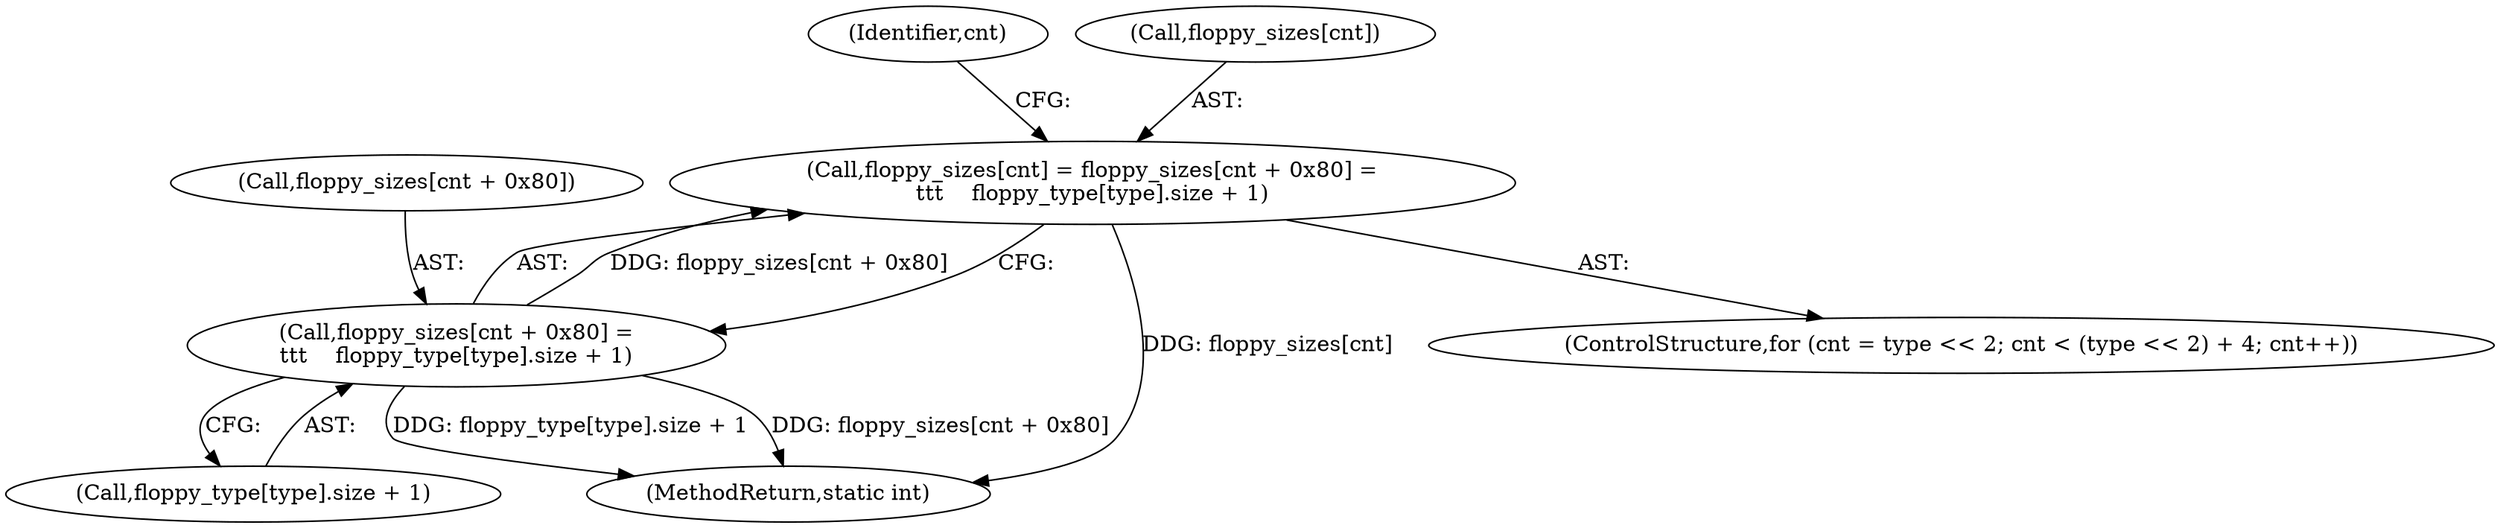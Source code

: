 digraph "0_linux_f3554aeb991214cbfafd17d55e2bfddb50282e32@array" {
"1000222" [label="(Call,floppy_sizes[cnt] = floppy_sizes[cnt + 0x80] =\n\t\t\t    floppy_type[type].size + 1)"];
"1000226" [label="(Call,floppy_sizes[cnt + 0x80] =\n\t\t\t    floppy_type[type].size + 1)"];
"1000386" [label="(MethodReturn,static int)"];
"1000226" [label="(Call,floppy_sizes[cnt + 0x80] =\n\t\t\t    floppy_type[type].size + 1)"];
"1000232" [label="(Call,floppy_type[type].size + 1)"];
"1000222" [label="(Call,floppy_sizes[cnt] = floppy_sizes[cnt + 0x80] =\n\t\t\t    floppy_type[type].size + 1)"];
"1000207" [label="(ControlStructure,for (cnt = type << 2; cnt < (type << 2) + 4; cnt++))"];
"1000221" [label="(Identifier,cnt)"];
"1000227" [label="(Call,floppy_sizes[cnt + 0x80])"];
"1000223" [label="(Call,floppy_sizes[cnt])"];
"1000222" -> "1000207"  [label="AST: "];
"1000222" -> "1000226"  [label="CFG: "];
"1000223" -> "1000222"  [label="AST: "];
"1000226" -> "1000222"  [label="AST: "];
"1000221" -> "1000222"  [label="CFG: "];
"1000222" -> "1000386"  [label="DDG: floppy_sizes[cnt]"];
"1000226" -> "1000222"  [label="DDG: floppy_sizes[cnt + 0x80]"];
"1000226" -> "1000232"  [label="CFG: "];
"1000227" -> "1000226"  [label="AST: "];
"1000232" -> "1000226"  [label="AST: "];
"1000226" -> "1000386"  [label="DDG: floppy_sizes[cnt + 0x80]"];
"1000226" -> "1000386"  [label="DDG: floppy_type[type].size + 1"];
}
